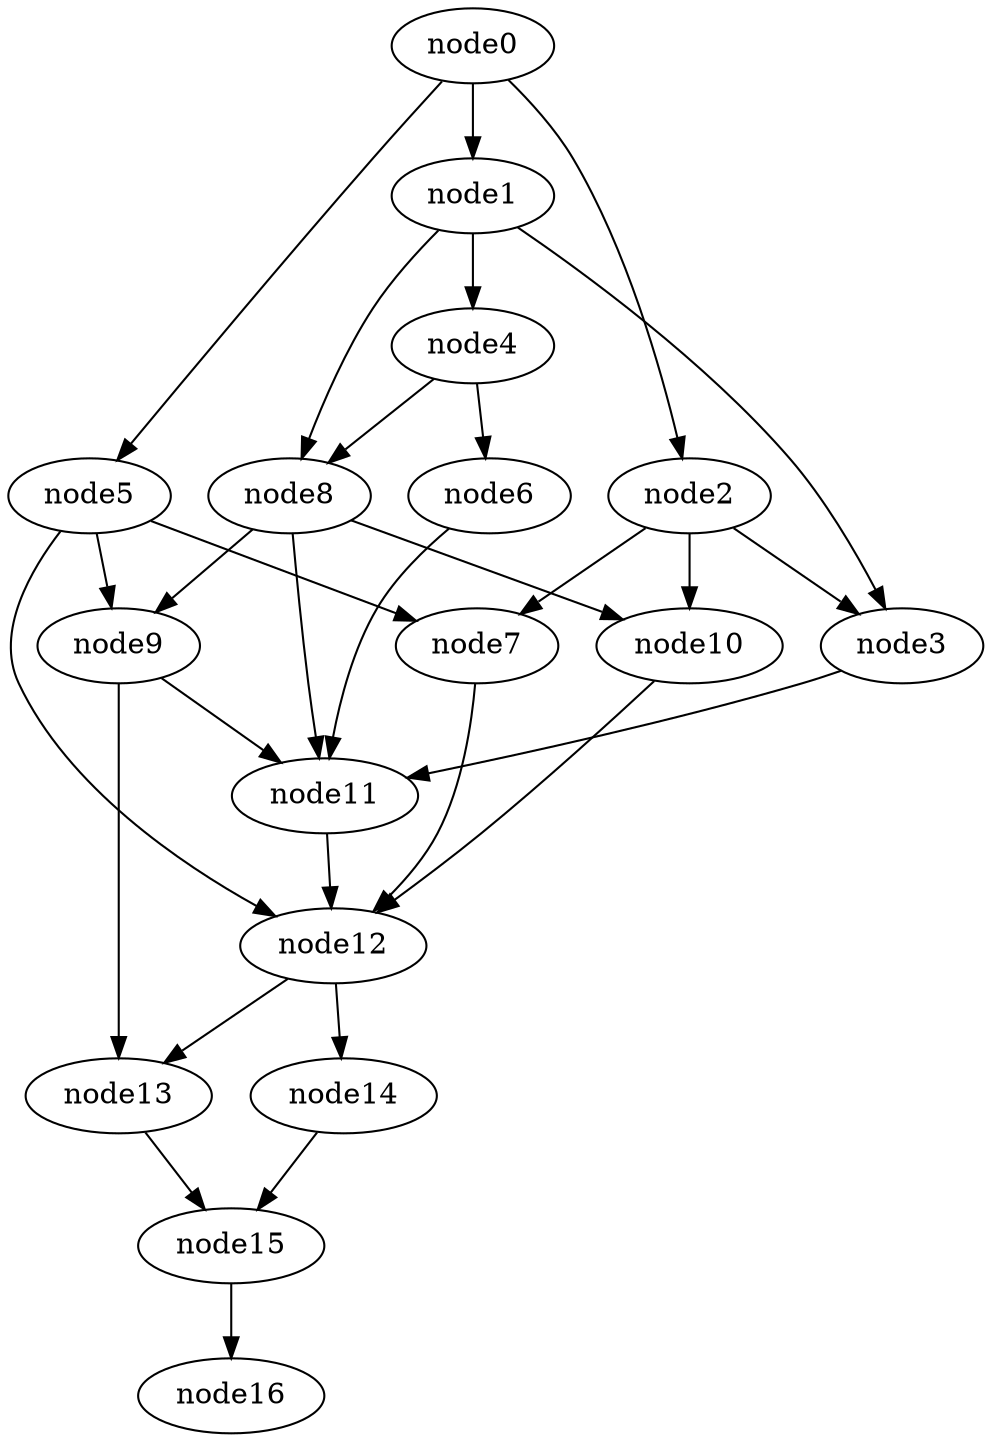 digraph g{
	node16
	node15 -> node16
	node14 -> node15
	node13 -> node15
	node12 -> node14
	node12 -> node13
	node11 -> node12
	node10 -> node12
	node9 -> node13
	node9 -> node11
	node8 -> node11
	node8 -> node10
	node8 -> node9
	node7 -> node12
	node6 -> node11
	node5 -> node12
	node5 -> node9
	node5 -> node7
	node4 -> node8
	node4 -> node6
	node3 -> node11
	node2 -> node10
	node2 -> node7
	node2 -> node3
	node1 -> node8
	node1 -> node4
	node1 -> node3
	node0 -> node5
	node0 -> node2
	node0 -> node1
}
